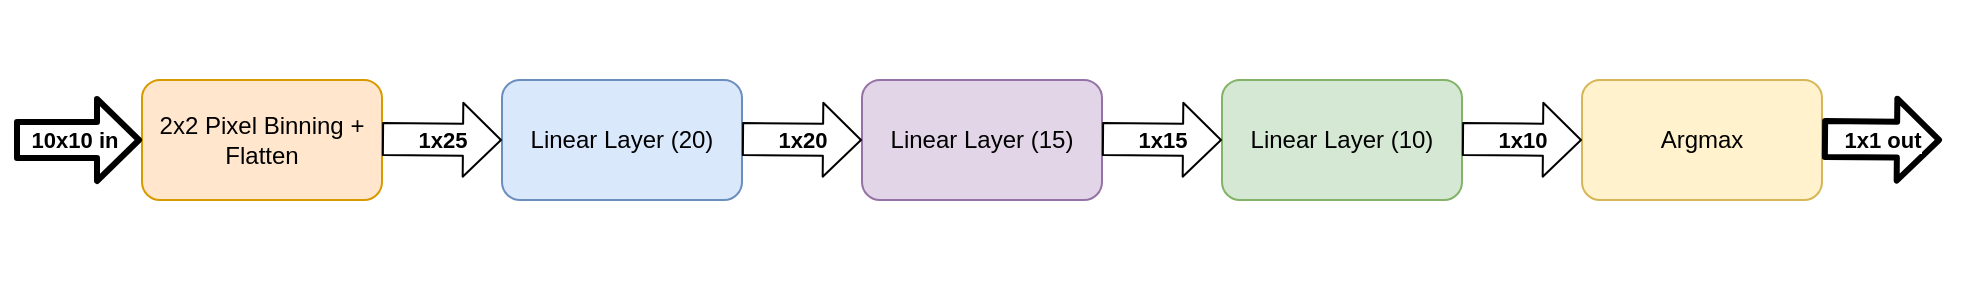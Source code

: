<mxfile>
    <diagram id="xjR0IGdI7GpRbtZKn-rC" name="Page-1">
        <mxGraphModel dx="547" dy="288" grid="1" gridSize="10" guides="1" tooltips="1" connect="1" arrows="1" fold="1" page="1" pageScale="1" pageWidth="850" pageHeight="1100" background="#ffffff" math="0" shadow="0">
            <root>
                <mxCell id="0"/>
                <mxCell id="1" parent="0"/>
                <mxCell id="20" value="" style="rounded=0;whiteSpace=wrap;html=1;strokeColor=none;" vertex="1" parent="1">
                    <mxGeometry x="20" y="80" width="980" height="140" as="geometry"/>
                </mxCell>
                <mxCell id="2" value="2x2 Pixel Binning + Flatten" style="rounded=1;whiteSpace=wrap;html=1;fillColor=#ffe6cc;strokeColor=#d79b00;" vertex="1" parent="1">
                    <mxGeometry x="91" y="120" width="120" height="60" as="geometry"/>
                </mxCell>
                <mxCell id="3" value="10x10 in" style="edgeStyle=none;orthogonalLoop=1;jettySize=auto;html=1;strokeWidth=3;shape=flexArrow;fillColor=default;fontStyle=1;width=16;" edge="1" parent="1">
                    <mxGeometry x="-0.062" width="80" relative="1" as="geometry">
                        <mxPoint x="27" y="150" as="sourcePoint"/>
                        <mxPoint x="91" y="150" as="targetPoint"/>
                        <Array as="points"/>
                        <mxPoint as="offset"/>
                    </mxGeometry>
                </mxCell>
                <mxCell id="7" value="Linear Layer (20)" style="rounded=1;whiteSpace=wrap;html=1;fillColor=#dae8fc;strokeColor=#6c8ebf;" vertex="1" parent="1">
                    <mxGeometry x="271" y="120" width="120" height="60" as="geometry"/>
                </mxCell>
                <mxCell id="8" value="1x25" style="edgeStyle=none;orthogonalLoop=1;jettySize=auto;html=1;strokeWidth=1;shape=flexArrow;fillColor=default;fontStyle=1;width=16;" edge="1" parent="1">
                    <mxGeometry width="80" relative="1" as="geometry">
                        <mxPoint x="211" y="149.5" as="sourcePoint"/>
                        <mxPoint x="271" y="150" as="targetPoint"/>
                        <Array as="points"/>
                    </mxGeometry>
                </mxCell>
                <mxCell id="9" value="Linear Layer (15&lt;span style=&quot;background-color: transparent;&quot;&gt;)&lt;/span&gt;" style="rounded=1;whiteSpace=wrap;html=1;fillColor=#e1d5e7;strokeColor=#9673a6;" vertex="1" parent="1">
                    <mxGeometry x="451" y="120" width="120" height="60" as="geometry"/>
                </mxCell>
                <mxCell id="10" value="1x20" style="edgeStyle=none;orthogonalLoop=1;jettySize=auto;html=1;strokeWidth=1;shape=flexArrow;fillColor=default;fontStyle=1;width=16;" edge="1" parent="1">
                    <mxGeometry width="80" relative="1" as="geometry">
                        <mxPoint x="391" y="149.5" as="sourcePoint"/>
                        <mxPoint x="451" y="150" as="targetPoint"/>
                        <Array as="points"/>
                    </mxGeometry>
                </mxCell>
                <mxCell id="12" value="Linear Layer (10)" style="rounded=1;whiteSpace=wrap;html=1;fillColor=#d5e8d4;strokeColor=#82b366;" vertex="1" parent="1">
                    <mxGeometry x="631" y="120" width="120" height="60" as="geometry"/>
                </mxCell>
                <mxCell id="13" value="1x15" style="edgeStyle=none;orthogonalLoop=1;jettySize=auto;html=1;strokeWidth=1;shape=flexArrow;fillColor=default;fontStyle=1;width=16;" edge="1" parent="1">
                    <mxGeometry width="80" relative="1" as="geometry">
                        <mxPoint x="571" y="149.5" as="sourcePoint"/>
                        <mxPoint x="631" y="150" as="targetPoint"/>
                        <Array as="points"/>
                    </mxGeometry>
                </mxCell>
                <mxCell id="14" value="Argmax" style="rounded=1;whiteSpace=wrap;html=1;fillColor=#fff2cc;strokeColor=#d6b656;" vertex="1" parent="1">
                    <mxGeometry x="811" y="120" width="120" height="60" as="geometry"/>
                </mxCell>
                <mxCell id="15" value="1x10" style="edgeStyle=none;orthogonalLoop=1;jettySize=auto;html=1;strokeWidth=1;shape=flexArrow;fillColor=default;fontStyle=1;width=16;" edge="1" parent="1">
                    <mxGeometry width="80" relative="1" as="geometry">
                        <mxPoint x="751" y="149.5" as="sourcePoint"/>
                        <mxPoint x="811" y="150" as="targetPoint"/>
                        <Array as="points"/>
                    </mxGeometry>
                </mxCell>
                <mxCell id="18" value="1x1 out" style="edgeStyle=none;orthogonalLoop=1;jettySize=auto;html=1;strokeWidth=3;shape=flexArrow;fillColor=default;fontStyle=1;width=16;" edge="1" parent="1">
                    <mxGeometry width="80" relative="1" as="geometry">
                        <mxPoint x="931" y="149.5" as="sourcePoint"/>
                        <mxPoint x="991" y="150" as="targetPoint"/>
                        <Array as="points"/>
                        <mxPoint as="offset"/>
                    </mxGeometry>
                </mxCell>
            </root>
        </mxGraphModel>
    </diagram>
</mxfile>